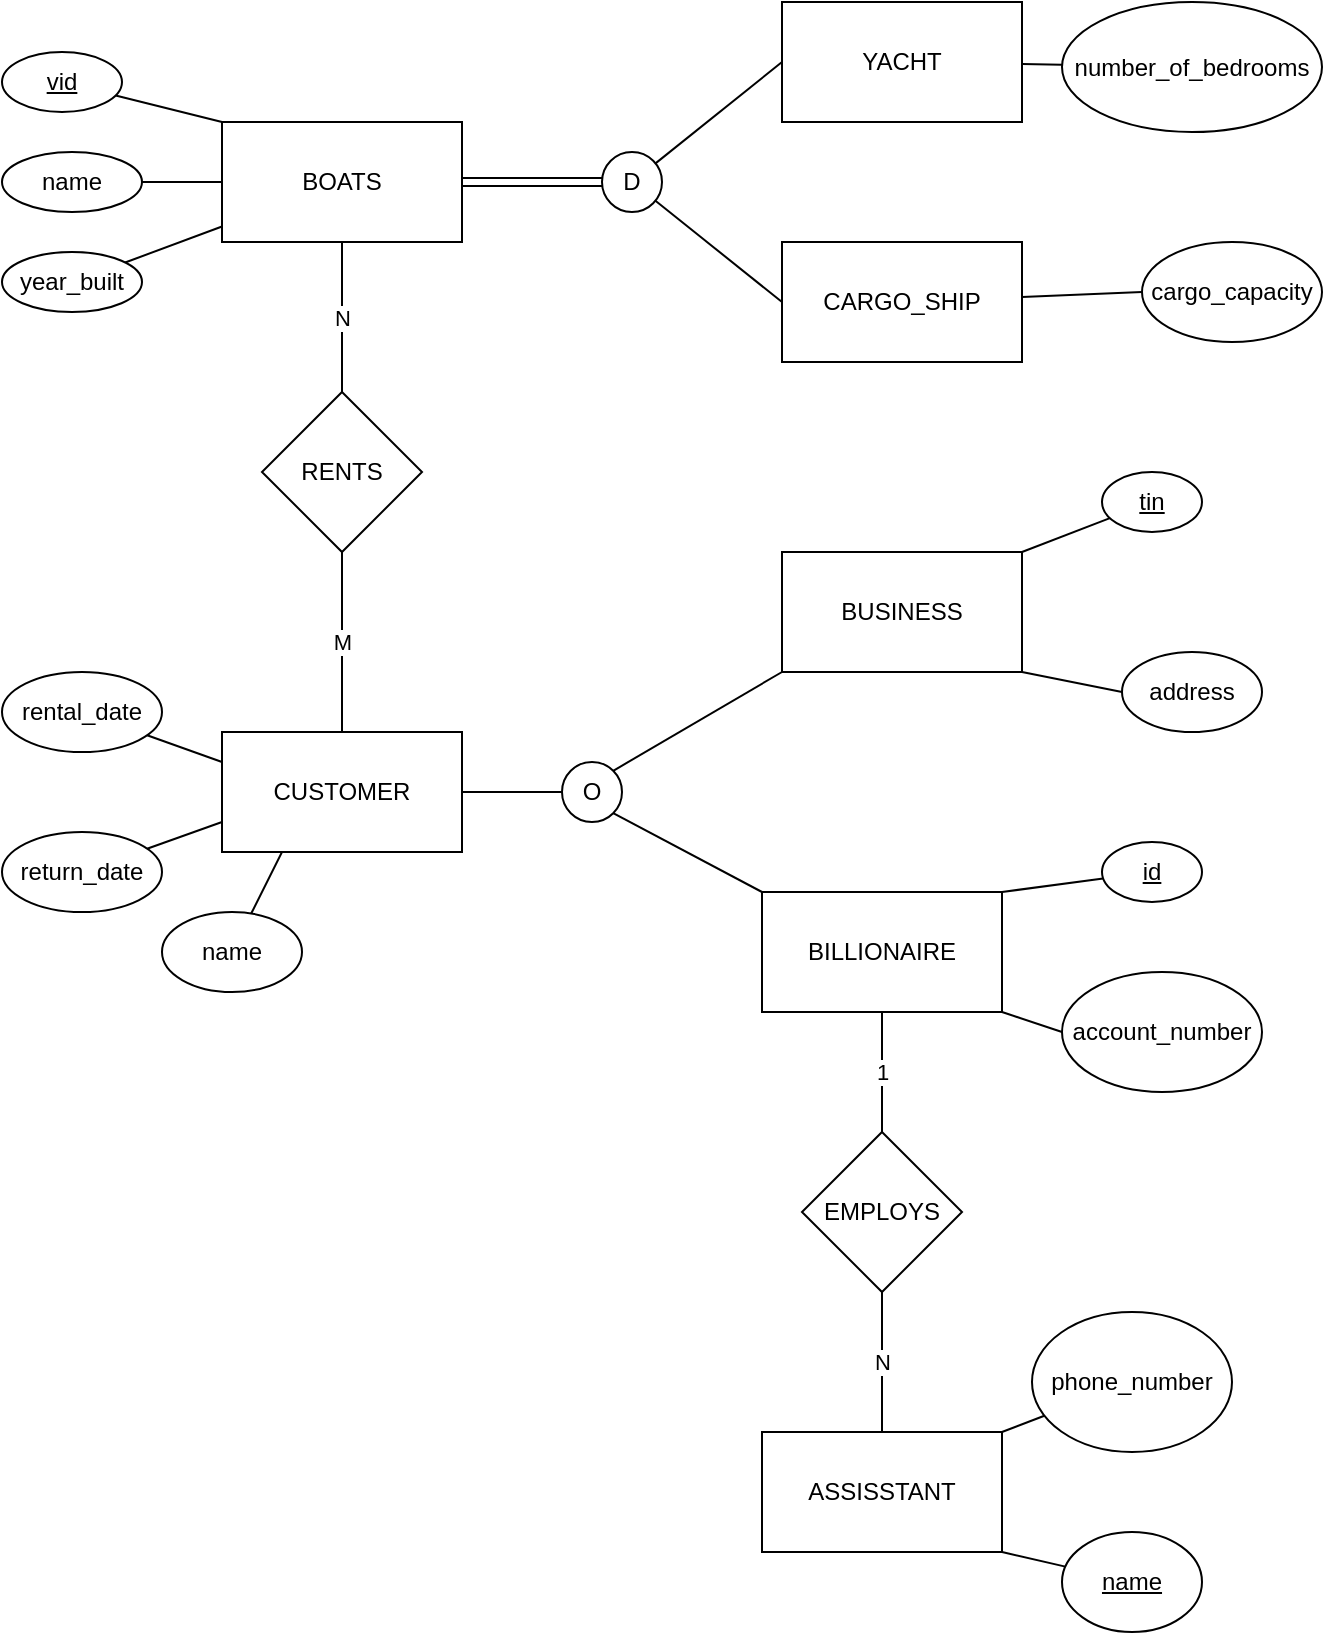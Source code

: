 <mxfile version="16.5.1" type="device"><diagram id="mtXos357a5D7Y55nKtaZ" name="Page-1"><mxGraphModel dx="1102" dy="685" grid="1" gridSize="10" guides="1" tooltips="1" connect="1" arrows="1" fold="1" page="1" pageScale="1" pageWidth="850" pageHeight="1100" math="0" shadow="0"><root><mxCell id="0"/><mxCell id="1" parent="0"/><mxCell id="duI-NkUhOROdOJzarj6j-9" style="edgeStyle=orthogonalEdgeStyle;rounded=0;orthogonalLoop=1;jettySize=auto;html=1;entryX=0;entryY=0.5;entryDx=0;entryDy=0;endArrow=none;endFill=0;strokeColor=default;shape=link;" parent="1" source="duI-NkUhOROdOJzarj6j-1" target="duI-NkUhOROdOJzarj6j-8" edge="1"><mxGeometry relative="1" as="geometry"/></mxCell><mxCell id="duI-NkUhOROdOJzarj6j-19" value="N" style="edgeStyle=none;rounded=0;orthogonalLoop=1;jettySize=auto;html=1;entryX=0.5;entryY=0;entryDx=0;entryDy=0;endArrow=none;endFill=0;strokeColor=default;" parent="1" source="duI-NkUhOROdOJzarj6j-1" target="duI-NkUhOROdOJzarj6j-18" edge="1"><mxGeometry relative="1" as="geometry"/></mxCell><mxCell id="duI-NkUhOROdOJzarj6j-1" value="BOATS" style="rounded=0;whiteSpace=wrap;html=1;" parent="1" vertex="1"><mxGeometry x="120" y="95" width="120" height="60" as="geometry"/></mxCell><mxCell id="duI-NkUhOROdOJzarj6j-5" style="rounded=0;orthogonalLoop=1;jettySize=auto;html=1;entryX=0;entryY=0;entryDx=0;entryDy=0;strokeColor=default;endArrow=none;endFill=0;" parent="1" source="duI-NkUhOROdOJzarj6j-2" target="duI-NkUhOROdOJzarj6j-1" edge="1"><mxGeometry relative="1" as="geometry"/></mxCell><mxCell id="duI-NkUhOROdOJzarj6j-2" value="&lt;u&gt;vid&lt;/u&gt;" style="ellipse;whiteSpace=wrap;html=1;" parent="1" vertex="1"><mxGeometry x="10" y="60" width="60" height="30" as="geometry"/></mxCell><mxCell id="duI-NkUhOROdOJzarj6j-6" style="edgeStyle=orthogonalEdgeStyle;rounded=0;orthogonalLoop=1;jettySize=auto;html=1;entryX=0;entryY=0.5;entryDx=0;entryDy=0;endArrow=none;endFill=0;strokeColor=default;" parent="1" source="duI-NkUhOROdOJzarj6j-3" target="duI-NkUhOROdOJzarj6j-1" edge="1"><mxGeometry relative="1" as="geometry"/></mxCell><mxCell id="duI-NkUhOROdOJzarj6j-3" value="name" style="ellipse;whiteSpace=wrap;html=1;" parent="1" vertex="1"><mxGeometry x="10" y="110" width="70" height="30" as="geometry"/></mxCell><mxCell id="duI-NkUhOROdOJzarj6j-7" style="rounded=0;orthogonalLoop=1;jettySize=auto;html=1;endArrow=none;endFill=0;strokeColor=default;" parent="1" source="duI-NkUhOROdOJzarj6j-4" target="duI-NkUhOROdOJzarj6j-1" edge="1"><mxGeometry relative="1" as="geometry"/></mxCell><mxCell id="duI-NkUhOROdOJzarj6j-4" value="year_built" style="ellipse;whiteSpace=wrap;html=1;" parent="1" vertex="1"><mxGeometry x="10" y="160" width="70" height="30" as="geometry"/></mxCell><mxCell id="duI-NkUhOROdOJzarj6j-12" style="rounded=0;orthogonalLoop=1;jettySize=auto;html=1;entryX=0;entryY=0.5;entryDx=0;entryDy=0;endArrow=none;endFill=0;strokeColor=default;" parent="1" source="duI-NkUhOROdOJzarj6j-8" target="duI-NkUhOROdOJzarj6j-11" edge="1"><mxGeometry relative="1" as="geometry"/></mxCell><mxCell id="duI-NkUhOROdOJzarj6j-13" style="edgeStyle=none;rounded=0;orthogonalLoop=1;jettySize=auto;html=1;entryX=0;entryY=0.5;entryDx=0;entryDy=0;endArrow=none;endFill=0;strokeColor=default;" parent="1" source="duI-NkUhOROdOJzarj6j-8" target="duI-NkUhOROdOJzarj6j-10" edge="1"><mxGeometry relative="1" as="geometry"/></mxCell><mxCell id="duI-NkUhOROdOJzarj6j-8" value="D" style="ellipse;whiteSpace=wrap;html=1;aspect=fixed;" parent="1" vertex="1"><mxGeometry x="310" y="110" width="30" height="30" as="geometry"/></mxCell><mxCell id="duI-NkUhOROdOJzarj6j-17" style="edgeStyle=none;rounded=0;orthogonalLoop=1;jettySize=auto;html=1;entryX=0;entryY=0.5;entryDx=0;entryDy=0;endArrow=none;endFill=0;strokeColor=default;" parent="1" source="duI-NkUhOROdOJzarj6j-10" target="duI-NkUhOROdOJzarj6j-15" edge="1"><mxGeometry relative="1" as="geometry"/></mxCell><mxCell id="duI-NkUhOROdOJzarj6j-10" value="CARGO_SHIP" style="rounded=0;whiteSpace=wrap;html=1;" parent="1" vertex="1"><mxGeometry x="400" y="155" width="120" height="60" as="geometry"/></mxCell><mxCell id="duI-NkUhOROdOJzarj6j-16" style="edgeStyle=none;rounded=0;orthogonalLoop=1;jettySize=auto;html=1;endArrow=none;endFill=0;strokeColor=default;" parent="1" source="duI-NkUhOROdOJzarj6j-11" target="duI-NkUhOROdOJzarj6j-14" edge="1"><mxGeometry relative="1" as="geometry"/></mxCell><mxCell id="duI-NkUhOROdOJzarj6j-11" value="YACHT" style="rounded=0;whiteSpace=wrap;html=1;" parent="1" vertex="1"><mxGeometry x="400" y="35" width="120" height="60" as="geometry"/></mxCell><mxCell id="duI-NkUhOROdOJzarj6j-14" value="number_of_bedrooms" style="ellipse;whiteSpace=wrap;html=1;" parent="1" vertex="1"><mxGeometry x="540" y="35" width="130" height="65" as="geometry"/></mxCell><mxCell id="duI-NkUhOROdOJzarj6j-15" value="cargo_capacity" style="ellipse;whiteSpace=wrap;html=1;" parent="1" vertex="1"><mxGeometry x="580" y="155" width="90" height="50" as="geometry"/></mxCell><mxCell id="duI-NkUhOROdOJzarj6j-21" value="M" style="edgeStyle=none;rounded=0;orthogonalLoop=1;jettySize=auto;html=1;entryX=0.5;entryY=0;entryDx=0;entryDy=0;endArrow=none;endFill=0;strokeColor=default;" parent="1" source="duI-NkUhOROdOJzarj6j-18" target="duI-NkUhOROdOJzarj6j-20" edge="1"><mxGeometry relative="1" as="geometry"/></mxCell><mxCell id="duI-NkUhOROdOJzarj6j-18" value="RENTS" style="rhombus;whiteSpace=wrap;html=1;" parent="1" vertex="1"><mxGeometry x="140" y="230" width="80" height="80" as="geometry"/></mxCell><mxCell id="duI-NkUhOROdOJzarj6j-29" style="edgeStyle=none;rounded=0;orthogonalLoop=1;jettySize=auto;html=1;entryX=0;entryY=0.5;entryDx=0;entryDy=0;endArrow=none;endFill=0;strokeColor=default;" parent="1" source="duI-NkUhOROdOJzarj6j-20" target="duI-NkUhOROdOJzarj6j-28" edge="1"><mxGeometry relative="1" as="geometry"/></mxCell><mxCell id="duI-NkUhOROdOJzarj6j-20" value="CUSTOMER" style="rounded=0;whiteSpace=wrap;html=1;" parent="1" vertex="1"><mxGeometry x="120" y="400" width="120" height="60" as="geometry"/></mxCell><mxCell id="duI-NkUhOROdOJzarj6j-25" style="edgeStyle=none;rounded=0;orthogonalLoop=1;jettySize=auto;html=1;entryX=0;entryY=0.25;entryDx=0;entryDy=0;endArrow=none;endFill=0;strokeColor=default;" parent="1" source="duI-NkUhOROdOJzarj6j-22" target="duI-NkUhOROdOJzarj6j-20" edge="1"><mxGeometry relative="1" as="geometry"/></mxCell><mxCell id="duI-NkUhOROdOJzarj6j-22" value="rental_date" style="ellipse;whiteSpace=wrap;html=1;" parent="1" vertex="1"><mxGeometry x="10" y="370" width="80" height="40" as="geometry"/></mxCell><mxCell id="duI-NkUhOROdOJzarj6j-24" style="edgeStyle=none;rounded=0;orthogonalLoop=1;jettySize=auto;html=1;entryX=0;entryY=0.75;entryDx=0;entryDy=0;endArrow=none;endFill=0;strokeColor=default;" parent="1" source="duI-NkUhOROdOJzarj6j-23" target="duI-NkUhOROdOJzarj6j-20" edge="1"><mxGeometry relative="1" as="geometry"/></mxCell><mxCell id="duI-NkUhOROdOJzarj6j-23" value="return_date" style="ellipse;whiteSpace=wrap;html=1;" parent="1" vertex="1"><mxGeometry x="10" y="450" width="80" height="40" as="geometry"/></mxCell><mxCell id="duI-NkUhOROdOJzarj6j-27" style="edgeStyle=none;rounded=0;orthogonalLoop=1;jettySize=auto;html=1;entryX=0.25;entryY=1;entryDx=0;entryDy=0;endArrow=none;endFill=0;strokeColor=default;" parent="1" source="duI-NkUhOROdOJzarj6j-26" target="duI-NkUhOROdOJzarj6j-20" edge="1"><mxGeometry relative="1" as="geometry"/></mxCell><mxCell id="duI-NkUhOROdOJzarj6j-26" value="name" style="ellipse;whiteSpace=wrap;html=1;" parent="1" vertex="1"><mxGeometry x="90" y="490" width="70" height="40" as="geometry"/></mxCell><mxCell id="duI-NkUhOROdOJzarj6j-39" style="edgeStyle=none;rounded=0;orthogonalLoop=1;jettySize=auto;html=1;exitX=1;exitY=1;exitDx=0;exitDy=0;entryX=0;entryY=0;entryDx=0;entryDy=0;endArrow=none;endFill=0;strokeColor=default;" parent="1" source="duI-NkUhOROdOJzarj6j-28" target="duI-NkUhOROdOJzarj6j-38" edge="1"><mxGeometry relative="1" as="geometry"/></mxCell><mxCell id="duI-NkUhOROdOJzarj6j-28" value="O" style="ellipse;whiteSpace=wrap;html=1;aspect=fixed;" parent="1" vertex="1"><mxGeometry x="290" y="415" width="30" height="30" as="geometry"/></mxCell><mxCell id="duI-NkUhOROdOJzarj6j-31" style="rounded=0;orthogonalLoop=1;jettySize=auto;html=1;entryX=1;entryY=0;entryDx=0;entryDy=0;endArrow=none;endFill=0;strokeColor=default;exitX=0;exitY=1;exitDx=0;exitDy=0;" parent="1" source="duI-NkUhOROdOJzarj6j-30" target="duI-NkUhOROdOJzarj6j-28" edge="1"><mxGeometry relative="1" as="geometry"/></mxCell><mxCell id="duI-NkUhOROdOJzarj6j-30" value="BUSINESS" style="rounded=0;whiteSpace=wrap;html=1;" parent="1" vertex="1"><mxGeometry x="400" y="310" width="120" height="60" as="geometry"/></mxCell><mxCell id="duI-NkUhOROdOJzarj6j-36" style="edgeStyle=none;rounded=0;orthogonalLoop=1;jettySize=auto;html=1;entryX=1;entryY=0;entryDx=0;entryDy=0;endArrow=none;endFill=0;strokeColor=default;" parent="1" source="duI-NkUhOROdOJzarj6j-32" target="duI-NkUhOROdOJzarj6j-30" edge="1"><mxGeometry relative="1" as="geometry"/></mxCell><mxCell id="duI-NkUhOROdOJzarj6j-32" value="&lt;u&gt;tin&lt;/u&gt;" style="ellipse;whiteSpace=wrap;html=1;" parent="1" vertex="1"><mxGeometry x="560" y="270" width="50" height="30" as="geometry"/></mxCell><mxCell id="duI-NkUhOROdOJzarj6j-37" style="edgeStyle=none;rounded=0;orthogonalLoop=1;jettySize=auto;html=1;exitX=0;exitY=0.5;exitDx=0;exitDy=0;entryX=1;entryY=1;entryDx=0;entryDy=0;endArrow=none;endFill=0;strokeColor=default;" parent="1" source="duI-NkUhOROdOJzarj6j-34" target="duI-NkUhOROdOJzarj6j-30" edge="1"><mxGeometry relative="1" as="geometry"/></mxCell><mxCell id="duI-NkUhOROdOJzarj6j-34" value="address" style="ellipse;whiteSpace=wrap;html=1;" parent="1" vertex="1"><mxGeometry x="570" y="360" width="70" height="40" as="geometry"/></mxCell><mxCell id="duI-NkUhOROdOJzarj6j-42" style="edgeStyle=none;rounded=0;orthogonalLoop=1;jettySize=auto;html=1;exitX=1;exitY=0;exitDx=0;exitDy=0;endArrow=none;endFill=0;strokeColor=default;" parent="1" source="duI-NkUhOROdOJzarj6j-38" target="duI-NkUhOROdOJzarj6j-40" edge="1"><mxGeometry relative="1" as="geometry"/></mxCell><mxCell id="duI-NkUhOROdOJzarj6j-43" style="edgeStyle=none;rounded=0;orthogonalLoop=1;jettySize=auto;html=1;exitX=1;exitY=1;exitDx=0;exitDy=0;entryX=0;entryY=0.5;entryDx=0;entryDy=0;endArrow=none;endFill=0;strokeColor=default;" parent="1" source="duI-NkUhOROdOJzarj6j-38" target="duI-NkUhOROdOJzarj6j-41" edge="1"><mxGeometry relative="1" as="geometry"/></mxCell><mxCell id="duI-NkUhOROdOJzarj6j-45" value="1" style="edgeStyle=none;rounded=0;orthogonalLoop=1;jettySize=auto;html=1;entryX=0.5;entryY=0;entryDx=0;entryDy=0;endArrow=none;endFill=0;strokeColor=default;" parent="1" source="duI-NkUhOROdOJzarj6j-38" target="duI-NkUhOROdOJzarj6j-44" edge="1"><mxGeometry relative="1" as="geometry"/></mxCell><mxCell id="duI-NkUhOROdOJzarj6j-38" value="BILLIONAIRE" style="rounded=0;whiteSpace=wrap;html=1;" parent="1" vertex="1"><mxGeometry x="390" y="480" width="120" height="60" as="geometry"/></mxCell><mxCell id="duI-NkUhOROdOJzarj6j-40" value="&lt;u&gt;id&lt;/u&gt;" style="ellipse;whiteSpace=wrap;html=1;" parent="1" vertex="1"><mxGeometry x="560" y="455" width="50" height="30" as="geometry"/></mxCell><mxCell id="duI-NkUhOROdOJzarj6j-41" value="account_number" style="ellipse;whiteSpace=wrap;html=1;" parent="1" vertex="1"><mxGeometry x="540" y="520" width="100" height="60" as="geometry"/></mxCell><mxCell id="duI-NkUhOROdOJzarj6j-47" value="N" style="edgeStyle=none;rounded=0;orthogonalLoop=1;jettySize=auto;html=1;entryX=0.5;entryY=0;entryDx=0;entryDy=0;endArrow=none;endFill=0;strokeColor=default;" parent="1" source="duI-NkUhOROdOJzarj6j-44" target="duI-NkUhOROdOJzarj6j-46" edge="1"><mxGeometry relative="1" as="geometry"/></mxCell><mxCell id="duI-NkUhOROdOJzarj6j-44" value="EMPLOYS" style="rhombus;whiteSpace=wrap;html=1;" parent="1" vertex="1"><mxGeometry x="410" y="600" width="80" height="80" as="geometry"/></mxCell><mxCell id="duI-NkUhOROdOJzarj6j-46" value="ASSISSTANT" style="rounded=0;whiteSpace=wrap;html=1;" parent="1" vertex="1"><mxGeometry x="390" y="750" width="120" height="60" as="geometry"/></mxCell><mxCell id="duI-NkUhOROdOJzarj6j-51" style="edgeStyle=none;rounded=0;orthogonalLoop=1;jettySize=auto;html=1;entryX=1;entryY=1;entryDx=0;entryDy=0;endArrow=none;endFill=0;strokeColor=default;" parent="1" source="duI-NkUhOROdOJzarj6j-48" target="duI-NkUhOROdOJzarj6j-46" edge="1"><mxGeometry relative="1" as="geometry"/></mxCell><mxCell id="duI-NkUhOROdOJzarj6j-48" value="&lt;u&gt;name&lt;/u&gt;" style="ellipse;whiteSpace=wrap;html=1;" parent="1" vertex="1"><mxGeometry x="540" y="800" width="70" height="50" as="geometry"/></mxCell><mxCell id="duI-NkUhOROdOJzarj6j-50" style="edgeStyle=none;rounded=0;orthogonalLoop=1;jettySize=auto;html=1;entryX=1;entryY=0;entryDx=0;entryDy=0;endArrow=none;endFill=0;strokeColor=default;" parent="1" source="duI-NkUhOROdOJzarj6j-49" target="duI-NkUhOROdOJzarj6j-46" edge="1"><mxGeometry relative="1" as="geometry"/></mxCell><mxCell id="duI-NkUhOROdOJzarj6j-49" value="phone_number" style="ellipse;whiteSpace=wrap;html=1;" parent="1" vertex="1"><mxGeometry x="525" y="690" width="100" height="70" as="geometry"/></mxCell></root></mxGraphModel></diagram></mxfile>